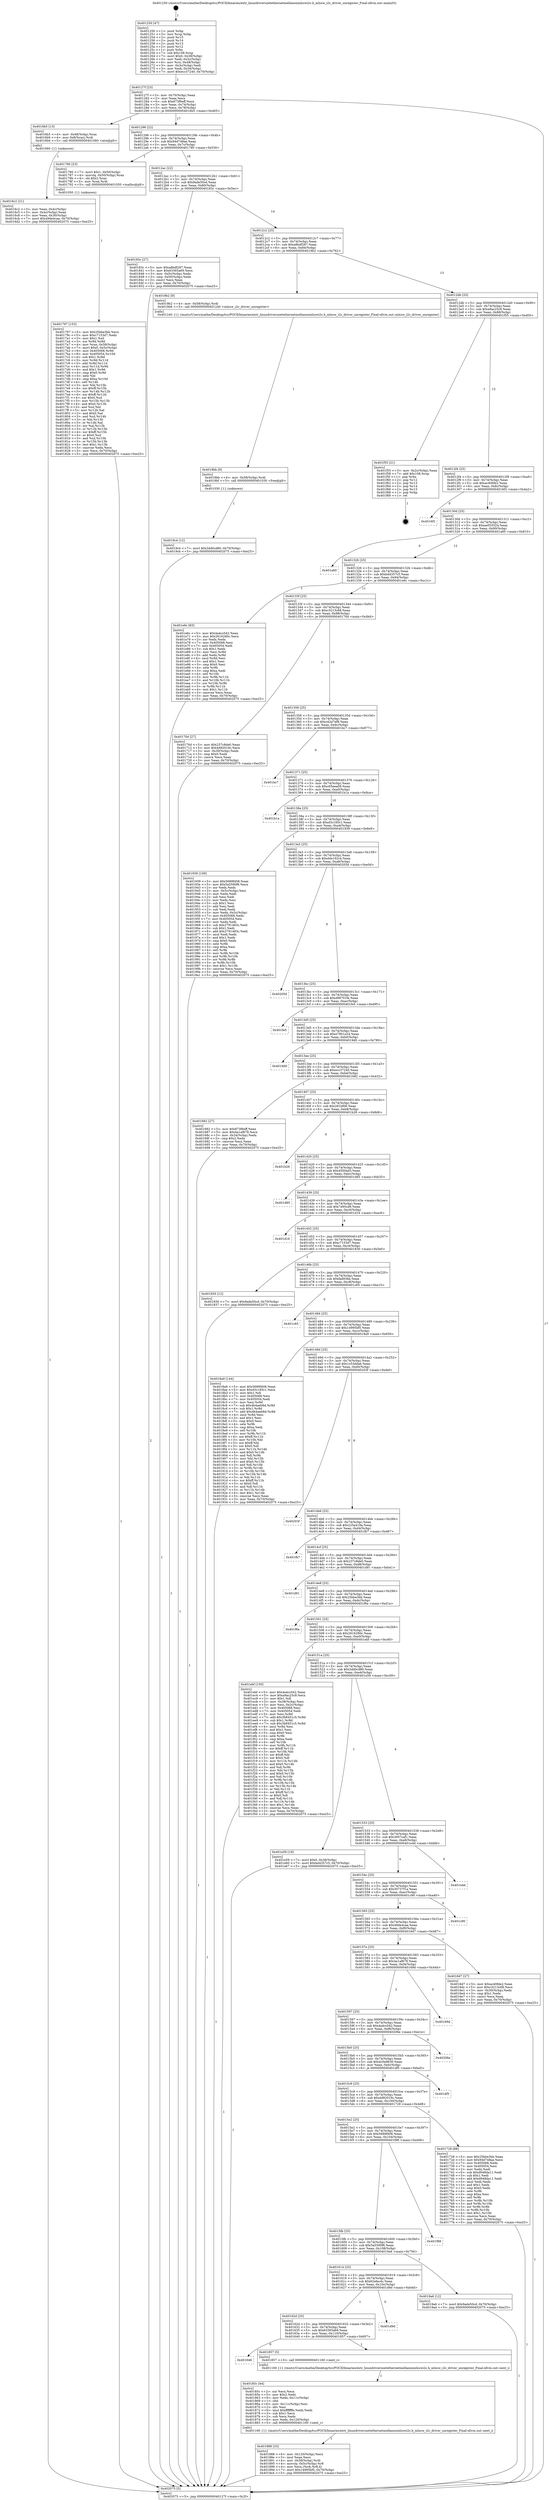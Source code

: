 digraph "0x401250" {
  label = "0x401250 (/mnt/c/Users/mathe/Desktop/tcc/POCII/binaries/extr_linuxdriversnetethernetmellanoxmlxswi2c.h_mlxsw_i2c_driver_unregister_Final-ollvm.out::main(0))"
  labelloc = "t"
  node[shape=record]

  Entry [label="",width=0.3,height=0.3,shape=circle,fillcolor=black,style=filled]
  "0x40127f" [label="{
     0x40127f [23]\l
     | [instrs]\l
     &nbsp;&nbsp;0x40127f \<+3\>: mov -0x70(%rbp),%eax\l
     &nbsp;&nbsp;0x401282 \<+2\>: mov %eax,%ecx\l
     &nbsp;&nbsp;0x401284 \<+6\>: sub $0x873f6eff,%ecx\l
     &nbsp;&nbsp;0x40128a \<+3\>: mov %eax,-0x74(%rbp)\l
     &nbsp;&nbsp;0x40128d \<+3\>: mov %ecx,-0x78(%rbp)\l
     &nbsp;&nbsp;0x401290 \<+6\>: je 00000000004016b5 \<main+0x465\>\l
  }"]
  "0x4016b5" [label="{
     0x4016b5 [13]\l
     | [instrs]\l
     &nbsp;&nbsp;0x4016b5 \<+4\>: mov -0x48(%rbp),%rax\l
     &nbsp;&nbsp;0x4016b9 \<+4\>: mov 0x8(%rax),%rdi\l
     &nbsp;&nbsp;0x4016bd \<+5\>: call 0000000000401060 \<atoi@plt\>\l
     | [calls]\l
     &nbsp;&nbsp;0x401060 \{1\} (unknown)\l
  }"]
  "0x401296" [label="{
     0x401296 [22]\l
     | [instrs]\l
     &nbsp;&nbsp;0x401296 \<+5\>: jmp 000000000040129b \<main+0x4b\>\l
     &nbsp;&nbsp;0x40129b \<+3\>: mov -0x74(%rbp),%eax\l
     &nbsp;&nbsp;0x40129e \<+5\>: sub $0x94d748ae,%eax\l
     &nbsp;&nbsp;0x4012a3 \<+3\>: mov %eax,-0x7c(%rbp)\l
     &nbsp;&nbsp;0x4012a6 \<+6\>: je 0000000000401780 \<main+0x530\>\l
  }"]
  Exit [label="",width=0.3,height=0.3,shape=circle,fillcolor=black,style=filled,peripheries=2]
  "0x401780" [label="{
     0x401780 [23]\l
     | [instrs]\l
     &nbsp;&nbsp;0x401780 \<+7\>: movl $0x1,-0x50(%rbp)\l
     &nbsp;&nbsp;0x401787 \<+4\>: movslq -0x50(%rbp),%rax\l
     &nbsp;&nbsp;0x40178b \<+4\>: shl $0x2,%rax\l
     &nbsp;&nbsp;0x40178f \<+3\>: mov %rax,%rdi\l
     &nbsp;&nbsp;0x401792 \<+5\>: call 0000000000401050 \<malloc@plt\>\l
     | [calls]\l
     &nbsp;&nbsp;0x401050 \{1\} (unknown)\l
  }"]
  "0x4012ac" [label="{
     0x4012ac [22]\l
     | [instrs]\l
     &nbsp;&nbsp;0x4012ac \<+5\>: jmp 00000000004012b1 \<main+0x61\>\l
     &nbsp;&nbsp;0x4012b1 \<+3\>: mov -0x74(%rbp),%eax\l
     &nbsp;&nbsp;0x4012b4 \<+5\>: sub $0x9ade50cd,%eax\l
     &nbsp;&nbsp;0x4012b9 \<+3\>: mov %eax,-0x80(%rbp)\l
     &nbsp;&nbsp;0x4012bc \<+6\>: je 000000000040183c \<main+0x5ec\>\l
  }"]
  "0x4019c4" [label="{
     0x4019c4 [12]\l
     | [instrs]\l
     &nbsp;&nbsp;0x4019c4 \<+7\>: movl $0x2dd0cd80,-0x70(%rbp)\l
     &nbsp;&nbsp;0x4019cb \<+5\>: jmp 0000000000402075 \<main+0xe25\>\l
  }"]
  "0x40183c" [label="{
     0x40183c [27]\l
     | [instrs]\l
     &nbsp;&nbsp;0x40183c \<+5\>: mov $0xa8bdf287,%eax\l
     &nbsp;&nbsp;0x401841 \<+5\>: mov $0x63365a69,%ecx\l
     &nbsp;&nbsp;0x401846 \<+3\>: mov -0x5c(%rbp),%edx\l
     &nbsp;&nbsp;0x401849 \<+3\>: cmp -0x50(%rbp),%edx\l
     &nbsp;&nbsp;0x40184c \<+3\>: cmovl %ecx,%eax\l
     &nbsp;&nbsp;0x40184f \<+3\>: mov %eax,-0x70(%rbp)\l
     &nbsp;&nbsp;0x401852 \<+5\>: jmp 0000000000402075 \<main+0xe25\>\l
  }"]
  "0x4012c2" [label="{
     0x4012c2 [25]\l
     | [instrs]\l
     &nbsp;&nbsp;0x4012c2 \<+5\>: jmp 00000000004012c7 \<main+0x77\>\l
     &nbsp;&nbsp;0x4012c7 \<+3\>: mov -0x74(%rbp),%eax\l
     &nbsp;&nbsp;0x4012ca \<+5\>: sub $0xa8bdf287,%eax\l
     &nbsp;&nbsp;0x4012cf \<+6\>: mov %eax,-0x84(%rbp)\l
     &nbsp;&nbsp;0x4012d5 \<+6\>: je 00000000004019b2 \<main+0x762\>\l
  }"]
  "0x4019bb" [label="{
     0x4019bb [9]\l
     | [instrs]\l
     &nbsp;&nbsp;0x4019bb \<+4\>: mov -0x58(%rbp),%rdi\l
     &nbsp;&nbsp;0x4019bf \<+5\>: call 0000000000401030 \<free@plt\>\l
     | [calls]\l
     &nbsp;&nbsp;0x401030 \{1\} (unknown)\l
  }"]
  "0x4019b2" [label="{
     0x4019b2 [9]\l
     | [instrs]\l
     &nbsp;&nbsp;0x4019b2 \<+4\>: mov -0x58(%rbp),%rdi\l
     &nbsp;&nbsp;0x4019b6 \<+5\>: call 0000000000401240 \<mlxsw_i2c_driver_unregister\>\l
     | [calls]\l
     &nbsp;&nbsp;0x401240 \{1\} (/mnt/c/Users/mathe/Desktop/tcc/POCII/binaries/extr_linuxdriversnetethernetmellanoxmlxswi2c.h_mlxsw_i2c_driver_unregister_Final-ollvm.out::mlxsw_i2c_driver_unregister)\l
  }"]
  "0x4012db" [label="{
     0x4012db [25]\l
     | [instrs]\l
     &nbsp;&nbsp;0x4012db \<+5\>: jmp 00000000004012e0 \<main+0x90\>\l
     &nbsp;&nbsp;0x4012e0 \<+3\>: mov -0x74(%rbp),%eax\l
     &nbsp;&nbsp;0x4012e3 \<+5\>: sub $0xa9ac25c9,%eax\l
     &nbsp;&nbsp;0x4012e8 \<+6\>: mov %eax,-0x88(%rbp)\l
     &nbsp;&nbsp;0x4012ee \<+6\>: je 0000000000401f55 \<main+0xd05\>\l
  }"]
  "0x401888" [label="{
     0x401888 [33]\l
     | [instrs]\l
     &nbsp;&nbsp;0x401888 \<+6\>: mov -0x120(%rbp),%ecx\l
     &nbsp;&nbsp;0x40188e \<+3\>: imul %eax,%ecx\l
     &nbsp;&nbsp;0x401891 \<+4\>: mov -0x58(%rbp),%rdi\l
     &nbsp;&nbsp;0x401895 \<+4\>: movslq -0x5c(%rbp),%r8\l
     &nbsp;&nbsp;0x401899 \<+4\>: mov %ecx,(%rdi,%r8,4)\l
     &nbsp;&nbsp;0x40189d \<+7\>: movl $0x14995bf5,-0x70(%rbp)\l
     &nbsp;&nbsp;0x4018a4 \<+5\>: jmp 0000000000402075 \<main+0xe25\>\l
  }"]
  "0x401f55" [label="{
     0x401f55 [21]\l
     | [instrs]\l
     &nbsp;&nbsp;0x401f55 \<+3\>: mov -0x2c(%rbp),%eax\l
     &nbsp;&nbsp;0x401f58 \<+7\>: add $0x108,%rsp\l
     &nbsp;&nbsp;0x401f5f \<+1\>: pop %rbx\l
     &nbsp;&nbsp;0x401f60 \<+2\>: pop %r12\l
     &nbsp;&nbsp;0x401f62 \<+2\>: pop %r13\l
     &nbsp;&nbsp;0x401f64 \<+2\>: pop %r14\l
     &nbsp;&nbsp;0x401f66 \<+2\>: pop %r15\l
     &nbsp;&nbsp;0x401f68 \<+1\>: pop %rbp\l
     &nbsp;&nbsp;0x401f69 \<+1\>: ret\l
  }"]
  "0x4012f4" [label="{
     0x4012f4 [25]\l
     | [instrs]\l
     &nbsp;&nbsp;0x4012f4 \<+5\>: jmp 00000000004012f9 \<main+0xa9\>\l
     &nbsp;&nbsp;0x4012f9 \<+3\>: mov -0x74(%rbp),%eax\l
     &nbsp;&nbsp;0x4012fc \<+5\>: sub $0xac40fde2,%eax\l
     &nbsp;&nbsp;0x401301 \<+6\>: mov %eax,-0x8c(%rbp)\l
     &nbsp;&nbsp;0x401307 \<+6\>: je 00000000004016f2 \<main+0x4a2\>\l
  }"]
  "0x40185c" [label="{
     0x40185c [44]\l
     | [instrs]\l
     &nbsp;&nbsp;0x40185c \<+2\>: xor %ecx,%ecx\l
     &nbsp;&nbsp;0x40185e \<+5\>: mov $0x2,%edx\l
     &nbsp;&nbsp;0x401863 \<+6\>: mov %edx,-0x11c(%rbp)\l
     &nbsp;&nbsp;0x401869 \<+1\>: cltd\l
     &nbsp;&nbsp;0x40186a \<+6\>: mov -0x11c(%rbp),%esi\l
     &nbsp;&nbsp;0x401870 \<+2\>: idiv %esi\l
     &nbsp;&nbsp;0x401872 \<+6\>: imul $0xfffffffe,%edx,%edx\l
     &nbsp;&nbsp;0x401878 \<+3\>: sub $0x1,%ecx\l
     &nbsp;&nbsp;0x40187b \<+2\>: sub %ecx,%edx\l
     &nbsp;&nbsp;0x40187d \<+6\>: mov %edx,-0x120(%rbp)\l
     &nbsp;&nbsp;0x401883 \<+5\>: call 0000000000401160 \<next_i\>\l
     | [calls]\l
     &nbsp;&nbsp;0x401160 \{1\} (/mnt/c/Users/mathe/Desktop/tcc/POCII/binaries/extr_linuxdriversnetethernetmellanoxmlxswi2c.h_mlxsw_i2c_driver_unregister_Final-ollvm.out::next_i)\l
  }"]
  "0x4016f2" [label="{
     0x4016f2\l
  }", style=dashed]
  "0x40130d" [label="{
     0x40130d [25]\l
     | [instrs]\l
     &nbsp;&nbsp;0x40130d \<+5\>: jmp 0000000000401312 \<main+0xc2\>\l
     &nbsp;&nbsp;0x401312 \<+3\>: mov -0x74(%rbp),%eax\l
     &nbsp;&nbsp;0x401315 \<+5\>: sub $0xae055524,%eax\l
     &nbsp;&nbsp;0x40131a \<+6\>: mov %eax,-0x90(%rbp)\l
     &nbsp;&nbsp;0x401320 \<+6\>: je 0000000000401a60 \<main+0x810\>\l
  }"]
  "0x401646" [label="{
     0x401646\l
  }", style=dashed]
  "0x401a60" [label="{
     0x401a60\l
  }", style=dashed]
  "0x401326" [label="{
     0x401326 [25]\l
     | [instrs]\l
     &nbsp;&nbsp;0x401326 \<+5\>: jmp 000000000040132b \<main+0xdb\>\l
     &nbsp;&nbsp;0x40132b \<+3\>: mov -0x74(%rbp),%eax\l
     &nbsp;&nbsp;0x40132e \<+5\>: sub $0xbd4357c5,%eax\l
     &nbsp;&nbsp;0x401333 \<+6\>: mov %eax,-0x94(%rbp)\l
     &nbsp;&nbsp;0x401339 \<+6\>: je 0000000000401e6c \<main+0xc1c\>\l
  }"]
  "0x401857" [label="{
     0x401857 [5]\l
     | [instrs]\l
     &nbsp;&nbsp;0x401857 \<+5\>: call 0000000000401160 \<next_i\>\l
     | [calls]\l
     &nbsp;&nbsp;0x401160 \{1\} (/mnt/c/Users/mathe/Desktop/tcc/POCII/binaries/extr_linuxdriversnetethernetmellanoxmlxswi2c.h_mlxsw_i2c_driver_unregister_Final-ollvm.out::next_i)\l
  }"]
  "0x401e6c" [label="{
     0x401e6c [83]\l
     | [instrs]\l
     &nbsp;&nbsp;0x401e6c \<+5\>: mov $0x4a4cc042,%eax\l
     &nbsp;&nbsp;0x401e71 \<+5\>: mov $0x2616280c,%ecx\l
     &nbsp;&nbsp;0x401e76 \<+2\>: xor %edx,%edx\l
     &nbsp;&nbsp;0x401e78 \<+7\>: mov 0x405068,%esi\l
     &nbsp;&nbsp;0x401e7f \<+7\>: mov 0x405054,%edi\l
     &nbsp;&nbsp;0x401e86 \<+3\>: sub $0x1,%edx\l
     &nbsp;&nbsp;0x401e89 \<+3\>: mov %esi,%r8d\l
     &nbsp;&nbsp;0x401e8c \<+3\>: add %edx,%r8d\l
     &nbsp;&nbsp;0x401e8f \<+4\>: imul %r8d,%esi\l
     &nbsp;&nbsp;0x401e93 \<+3\>: and $0x1,%esi\l
     &nbsp;&nbsp;0x401e96 \<+3\>: cmp $0x0,%esi\l
     &nbsp;&nbsp;0x401e99 \<+4\>: sete %r9b\l
     &nbsp;&nbsp;0x401e9d \<+3\>: cmp $0xa,%edi\l
     &nbsp;&nbsp;0x401ea0 \<+4\>: setl %r10b\l
     &nbsp;&nbsp;0x401ea4 \<+3\>: mov %r9b,%r11b\l
     &nbsp;&nbsp;0x401ea7 \<+3\>: and %r10b,%r11b\l
     &nbsp;&nbsp;0x401eaa \<+3\>: xor %r10b,%r9b\l
     &nbsp;&nbsp;0x401ead \<+3\>: or %r9b,%r11b\l
     &nbsp;&nbsp;0x401eb0 \<+4\>: test $0x1,%r11b\l
     &nbsp;&nbsp;0x401eb4 \<+3\>: cmovne %ecx,%eax\l
     &nbsp;&nbsp;0x401eb7 \<+3\>: mov %eax,-0x70(%rbp)\l
     &nbsp;&nbsp;0x401eba \<+5\>: jmp 0000000000402075 \<main+0xe25\>\l
  }"]
  "0x40133f" [label="{
     0x40133f [25]\l
     | [instrs]\l
     &nbsp;&nbsp;0x40133f \<+5\>: jmp 0000000000401344 \<main+0xf4\>\l
     &nbsp;&nbsp;0x401344 \<+3\>: mov -0x74(%rbp),%eax\l
     &nbsp;&nbsp;0x401347 \<+5\>: sub $0xc3213c68,%eax\l
     &nbsp;&nbsp;0x40134c \<+6\>: mov %eax,-0x98(%rbp)\l
     &nbsp;&nbsp;0x401352 \<+6\>: je 000000000040170d \<main+0x4bd\>\l
  }"]
  "0x40162d" [label="{
     0x40162d [25]\l
     | [instrs]\l
     &nbsp;&nbsp;0x40162d \<+5\>: jmp 0000000000401632 \<main+0x3e2\>\l
     &nbsp;&nbsp;0x401632 \<+3\>: mov -0x74(%rbp),%eax\l
     &nbsp;&nbsp;0x401635 \<+5\>: sub $0x63365a69,%eax\l
     &nbsp;&nbsp;0x40163a \<+6\>: mov %eax,-0x110(%rbp)\l
     &nbsp;&nbsp;0x401640 \<+6\>: je 0000000000401857 \<main+0x607\>\l
  }"]
  "0x40170d" [label="{
     0x40170d [27]\l
     | [instrs]\l
     &nbsp;&nbsp;0x40170d \<+5\>: mov $0x237c8de0,%eax\l
     &nbsp;&nbsp;0x401712 \<+5\>: mov $0x4d92019c,%ecx\l
     &nbsp;&nbsp;0x401717 \<+3\>: mov -0x30(%rbp),%edx\l
     &nbsp;&nbsp;0x40171a \<+3\>: cmp $0x0,%edx\l
     &nbsp;&nbsp;0x40171d \<+3\>: cmove %ecx,%eax\l
     &nbsp;&nbsp;0x401720 \<+3\>: mov %eax,-0x70(%rbp)\l
     &nbsp;&nbsp;0x401723 \<+5\>: jmp 0000000000402075 \<main+0xe25\>\l
  }"]
  "0x401358" [label="{
     0x401358 [25]\l
     | [instrs]\l
     &nbsp;&nbsp;0x401358 \<+5\>: jmp 000000000040135d \<main+0x10d\>\l
     &nbsp;&nbsp;0x40135d \<+3\>: mov -0x74(%rbp),%eax\l
     &nbsp;&nbsp;0x401360 \<+5\>: sub $0xc42d7ef8,%eax\l
     &nbsp;&nbsp;0x401365 \<+6\>: mov %eax,-0x9c(%rbp)\l
     &nbsp;&nbsp;0x40136b \<+6\>: je 0000000000401bc7 \<main+0x977\>\l
  }"]
  "0x401d9d" [label="{
     0x401d9d\l
  }", style=dashed]
  "0x401bc7" [label="{
     0x401bc7\l
  }", style=dashed]
  "0x401371" [label="{
     0x401371 [25]\l
     | [instrs]\l
     &nbsp;&nbsp;0x401371 \<+5\>: jmp 0000000000401376 \<main+0x126\>\l
     &nbsp;&nbsp;0x401376 \<+3\>: mov -0x74(%rbp),%eax\l
     &nbsp;&nbsp;0x401379 \<+5\>: sub $0xc65eea09,%eax\l
     &nbsp;&nbsp;0x40137e \<+6\>: mov %eax,-0xa0(%rbp)\l
     &nbsp;&nbsp;0x401384 \<+6\>: je 0000000000401b1a \<main+0x8ca\>\l
  }"]
  "0x401614" [label="{
     0x401614 [25]\l
     | [instrs]\l
     &nbsp;&nbsp;0x401614 \<+5\>: jmp 0000000000401619 \<main+0x3c9\>\l
     &nbsp;&nbsp;0x401619 \<+3\>: mov -0x74(%rbp),%eax\l
     &nbsp;&nbsp;0x40161c \<+5\>: sub $0x62efac4c,%eax\l
     &nbsp;&nbsp;0x401621 \<+6\>: mov %eax,-0x10c(%rbp)\l
     &nbsp;&nbsp;0x401627 \<+6\>: je 0000000000401d9d \<main+0xb4d\>\l
  }"]
  "0x401b1a" [label="{
     0x401b1a\l
  }", style=dashed]
  "0x40138a" [label="{
     0x40138a [25]\l
     | [instrs]\l
     &nbsp;&nbsp;0x40138a \<+5\>: jmp 000000000040138f \<main+0x13f\>\l
     &nbsp;&nbsp;0x40138f \<+3\>: mov -0x74(%rbp),%eax\l
     &nbsp;&nbsp;0x401392 \<+5\>: sub $0xd3c185c1,%eax\l
     &nbsp;&nbsp;0x401397 \<+6\>: mov %eax,-0xa4(%rbp)\l
     &nbsp;&nbsp;0x40139d \<+6\>: je 0000000000401939 \<main+0x6e9\>\l
  }"]
  "0x4019a6" [label="{
     0x4019a6 [12]\l
     | [instrs]\l
     &nbsp;&nbsp;0x4019a6 \<+7\>: movl $0x9ade50cd,-0x70(%rbp)\l
     &nbsp;&nbsp;0x4019ad \<+5\>: jmp 0000000000402075 \<main+0xe25\>\l
  }"]
  "0x401939" [label="{
     0x401939 [109]\l
     | [instrs]\l
     &nbsp;&nbsp;0x401939 \<+5\>: mov $0x5689f408,%eax\l
     &nbsp;&nbsp;0x40193e \<+5\>: mov $0x5a5590f6,%ecx\l
     &nbsp;&nbsp;0x401943 \<+2\>: xor %edx,%edx\l
     &nbsp;&nbsp;0x401945 \<+3\>: mov -0x5c(%rbp),%esi\l
     &nbsp;&nbsp;0x401948 \<+2\>: mov %edx,%edi\l
     &nbsp;&nbsp;0x40194a \<+2\>: sub %esi,%edi\l
     &nbsp;&nbsp;0x40194c \<+2\>: mov %edx,%esi\l
     &nbsp;&nbsp;0x40194e \<+3\>: sub $0x1,%esi\l
     &nbsp;&nbsp;0x401951 \<+2\>: add %esi,%edi\l
     &nbsp;&nbsp;0x401953 \<+2\>: sub %edi,%edx\l
     &nbsp;&nbsp;0x401955 \<+3\>: mov %edx,-0x5c(%rbp)\l
     &nbsp;&nbsp;0x401958 \<+7\>: mov 0x405068,%edx\l
     &nbsp;&nbsp;0x40195f \<+7\>: mov 0x405054,%esi\l
     &nbsp;&nbsp;0x401966 \<+2\>: mov %edx,%edi\l
     &nbsp;&nbsp;0x401968 \<+6\>: sub $0x2791483c,%edi\l
     &nbsp;&nbsp;0x40196e \<+3\>: sub $0x1,%edi\l
     &nbsp;&nbsp;0x401971 \<+6\>: add $0x2791483c,%edi\l
     &nbsp;&nbsp;0x401977 \<+3\>: imul %edi,%edx\l
     &nbsp;&nbsp;0x40197a \<+3\>: and $0x1,%edx\l
     &nbsp;&nbsp;0x40197d \<+3\>: cmp $0x0,%edx\l
     &nbsp;&nbsp;0x401980 \<+4\>: sete %r8b\l
     &nbsp;&nbsp;0x401984 \<+3\>: cmp $0xa,%esi\l
     &nbsp;&nbsp;0x401987 \<+4\>: setl %r9b\l
     &nbsp;&nbsp;0x40198b \<+3\>: mov %r8b,%r10b\l
     &nbsp;&nbsp;0x40198e \<+3\>: and %r9b,%r10b\l
     &nbsp;&nbsp;0x401991 \<+3\>: xor %r9b,%r8b\l
     &nbsp;&nbsp;0x401994 \<+3\>: or %r8b,%r10b\l
     &nbsp;&nbsp;0x401997 \<+4\>: test $0x1,%r10b\l
     &nbsp;&nbsp;0x40199b \<+3\>: cmovne %ecx,%eax\l
     &nbsp;&nbsp;0x40199e \<+3\>: mov %eax,-0x70(%rbp)\l
     &nbsp;&nbsp;0x4019a1 \<+5\>: jmp 0000000000402075 \<main+0xe25\>\l
  }"]
  "0x4013a3" [label="{
     0x4013a3 [25]\l
     | [instrs]\l
     &nbsp;&nbsp;0x4013a3 \<+5\>: jmp 00000000004013a8 \<main+0x158\>\l
     &nbsp;&nbsp;0x4013a8 \<+3\>: mov -0x74(%rbp),%eax\l
     &nbsp;&nbsp;0x4013ab \<+5\>: sub $0xd4e192c4,%eax\l
     &nbsp;&nbsp;0x4013b0 \<+6\>: mov %eax,-0xa8(%rbp)\l
     &nbsp;&nbsp;0x4013b6 \<+6\>: je 000000000040205d \<main+0xe0d\>\l
  }"]
  "0x4015fb" [label="{
     0x4015fb [25]\l
     | [instrs]\l
     &nbsp;&nbsp;0x4015fb \<+5\>: jmp 0000000000401600 \<main+0x3b0\>\l
     &nbsp;&nbsp;0x401600 \<+3\>: mov -0x74(%rbp),%eax\l
     &nbsp;&nbsp;0x401603 \<+5\>: sub $0x5a5590f6,%eax\l
     &nbsp;&nbsp;0x401608 \<+6\>: mov %eax,-0x108(%rbp)\l
     &nbsp;&nbsp;0x40160e \<+6\>: je 00000000004019a6 \<main+0x756\>\l
  }"]
  "0x40205d" [label="{
     0x40205d\l
  }", style=dashed]
  "0x4013bc" [label="{
     0x4013bc [25]\l
     | [instrs]\l
     &nbsp;&nbsp;0x4013bc \<+5\>: jmp 00000000004013c1 \<main+0x171\>\l
     &nbsp;&nbsp;0x4013c1 \<+3\>: mov -0x74(%rbp),%eax\l
     &nbsp;&nbsp;0x4013c4 \<+5\>: sub $0xd98701fe,%eax\l
     &nbsp;&nbsp;0x4013c9 \<+6\>: mov %eax,-0xac(%rbp)\l
     &nbsp;&nbsp;0x4013cf \<+6\>: je 0000000000401fe5 \<main+0xd95\>\l
  }"]
  "0x401f98" [label="{
     0x401f98\l
  }", style=dashed]
  "0x401fe5" [label="{
     0x401fe5\l
  }", style=dashed]
  "0x4013d5" [label="{
     0x4013d5 [25]\l
     | [instrs]\l
     &nbsp;&nbsp;0x4013d5 \<+5\>: jmp 00000000004013da \<main+0x18a\>\l
     &nbsp;&nbsp;0x4013da \<+3\>: mov -0x74(%rbp),%eax\l
     &nbsp;&nbsp;0x4013dd \<+5\>: sub $0xe7801e24,%eax\l
     &nbsp;&nbsp;0x4013e2 \<+6\>: mov %eax,-0xb0(%rbp)\l
     &nbsp;&nbsp;0x4013e8 \<+6\>: je 00000000004019d0 \<main+0x780\>\l
  }"]
  "0x401797" [label="{
     0x401797 [153]\l
     | [instrs]\l
     &nbsp;&nbsp;0x401797 \<+5\>: mov $0x25bbe3bb,%ecx\l
     &nbsp;&nbsp;0x40179c \<+5\>: mov $0xc7153d7,%edx\l
     &nbsp;&nbsp;0x4017a1 \<+3\>: mov $0x1,%sil\l
     &nbsp;&nbsp;0x4017a4 \<+3\>: xor %r8d,%r8d\l
     &nbsp;&nbsp;0x4017a7 \<+4\>: mov %rax,-0x58(%rbp)\l
     &nbsp;&nbsp;0x4017ab \<+7\>: movl $0x0,-0x5c(%rbp)\l
     &nbsp;&nbsp;0x4017b2 \<+8\>: mov 0x405068,%r9d\l
     &nbsp;&nbsp;0x4017ba \<+8\>: mov 0x405054,%r10d\l
     &nbsp;&nbsp;0x4017c2 \<+4\>: sub $0x1,%r8d\l
     &nbsp;&nbsp;0x4017c6 \<+3\>: mov %r9d,%r11d\l
     &nbsp;&nbsp;0x4017c9 \<+3\>: add %r8d,%r11d\l
     &nbsp;&nbsp;0x4017cc \<+4\>: imul %r11d,%r9d\l
     &nbsp;&nbsp;0x4017d0 \<+4\>: and $0x1,%r9d\l
     &nbsp;&nbsp;0x4017d4 \<+4\>: cmp $0x0,%r9d\l
     &nbsp;&nbsp;0x4017d8 \<+3\>: sete %bl\l
     &nbsp;&nbsp;0x4017db \<+4\>: cmp $0xa,%r10d\l
     &nbsp;&nbsp;0x4017df \<+4\>: setl %r14b\l
     &nbsp;&nbsp;0x4017e3 \<+3\>: mov %bl,%r15b\l
     &nbsp;&nbsp;0x4017e6 \<+4\>: xor $0xff,%r15b\l
     &nbsp;&nbsp;0x4017ea \<+3\>: mov %r14b,%r12b\l
     &nbsp;&nbsp;0x4017ed \<+4\>: xor $0xff,%r12b\l
     &nbsp;&nbsp;0x4017f1 \<+4\>: xor $0x0,%sil\l
     &nbsp;&nbsp;0x4017f5 \<+3\>: mov %r15b,%r13b\l
     &nbsp;&nbsp;0x4017f8 \<+4\>: and $0x0,%r13b\l
     &nbsp;&nbsp;0x4017fc \<+3\>: and %sil,%bl\l
     &nbsp;&nbsp;0x4017ff \<+3\>: mov %r12b,%al\l
     &nbsp;&nbsp;0x401802 \<+2\>: and $0x0,%al\l
     &nbsp;&nbsp;0x401804 \<+3\>: and %sil,%r14b\l
     &nbsp;&nbsp;0x401807 \<+3\>: or %bl,%r13b\l
     &nbsp;&nbsp;0x40180a \<+3\>: or %r14b,%al\l
     &nbsp;&nbsp;0x40180d \<+3\>: xor %al,%r13b\l
     &nbsp;&nbsp;0x401810 \<+3\>: or %r12b,%r15b\l
     &nbsp;&nbsp;0x401813 \<+4\>: xor $0xff,%r15b\l
     &nbsp;&nbsp;0x401817 \<+4\>: or $0x0,%sil\l
     &nbsp;&nbsp;0x40181b \<+3\>: and %sil,%r15b\l
     &nbsp;&nbsp;0x40181e \<+3\>: or %r15b,%r13b\l
     &nbsp;&nbsp;0x401821 \<+4\>: test $0x1,%r13b\l
     &nbsp;&nbsp;0x401825 \<+3\>: cmovne %edx,%ecx\l
     &nbsp;&nbsp;0x401828 \<+3\>: mov %ecx,-0x70(%rbp)\l
     &nbsp;&nbsp;0x40182b \<+5\>: jmp 0000000000402075 \<main+0xe25\>\l
  }"]
  "0x4019d0" [label="{
     0x4019d0\l
  }", style=dashed]
  "0x4013ee" [label="{
     0x4013ee [25]\l
     | [instrs]\l
     &nbsp;&nbsp;0x4013ee \<+5\>: jmp 00000000004013f3 \<main+0x1a3\>\l
     &nbsp;&nbsp;0x4013f3 \<+3\>: mov -0x74(%rbp),%eax\l
     &nbsp;&nbsp;0x4013f6 \<+5\>: sub $0xecc37240,%eax\l
     &nbsp;&nbsp;0x4013fb \<+6\>: mov %eax,-0xb4(%rbp)\l
     &nbsp;&nbsp;0x401401 \<+6\>: je 0000000000401682 \<main+0x432\>\l
  }"]
  "0x4015e2" [label="{
     0x4015e2 [25]\l
     | [instrs]\l
     &nbsp;&nbsp;0x4015e2 \<+5\>: jmp 00000000004015e7 \<main+0x397\>\l
     &nbsp;&nbsp;0x4015e7 \<+3\>: mov -0x74(%rbp),%eax\l
     &nbsp;&nbsp;0x4015ea \<+5\>: sub $0x5689f408,%eax\l
     &nbsp;&nbsp;0x4015ef \<+6\>: mov %eax,-0x104(%rbp)\l
     &nbsp;&nbsp;0x4015f5 \<+6\>: je 0000000000401f98 \<main+0xd48\>\l
  }"]
  "0x401682" [label="{
     0x401682 [27]\l
     | [instrs]\l
     &nbsp;&nbsp;0x401682 \<+5\>: mov $0x873f6eff,%eax\l
     &nbsp;&nbsp;0x401687 \<+5\>: mov $0x4a1af678,%ecx\l
     &nbsp;&nbsp;0x40168c \<+3\>: mov -0x34(%rbp),%edx\l
     &nbsp;&nbsp;0x40168f \<+3\>: cmp $0x2,%edx\l
     &nbsp;&nbsp;0x401692 \<+3\>: cmovne %ecx,%eax\l
     &nbsp;&nbsp;0x401695 \<+3\>: mov %eax,-0x70(%rbp)\l
     &nbsp;&nbsp;0x401698 \<+5\>: jmp 0000000000402075 \<main+0xe25\>\l
  }"]
  "0x401407" [label="{
     0x401407 [25]\l
     | [instrs]\l
     &nbsp;&nbsp;0x401407 \<+5\>: jmp 000000000040140c \<main+0x1bc\>\l
     &nbsp;&nbsp;0x40140c \<+3\>: mov -0x74(%rbp),%eax\l
     &nbsp;&nbsp;0x40140f \<+5\>: sub $0x281bf06,%eax\l
     &nbsp;&nbsp;0x401414 \<+6\>: mov %eax,-0xb8(%rbp)\l
     &nbsp;&nbsp;0x40141a \<+6\>: je 0000000000401b26 \<main+0x8d6\>\l
  }"]
  "0x402075" [label="{
     0x402075 [5]\l
     | [instrs]\l
     &nbsp;&nbsp;0x402075 \<+5\>: jmp 000000000040127f \<main+0x2f\>\l
  }"]
  "0x401250" [label="{
     0x401250 [47]\l
     | [instrs]\l
     &nbsp;&nbsp;0x401250 \<+1\>: push %rbp\l
     &nbsp;&nbsp;0x401251 \<+3\>: mov %rsp,%rbp\l
     &nbsp;&nbsp;0x401254 \<+2\>: push %r15\l
     &nbsp;&nbsp;0x401256 \<+2\>: push %r14\l
     &nbsp;&nbsp;0x401258 \<+2\>: push %r13\l
     &nbsp;&nbsp;0x40125a \<+2\>: push %r12\l
     &nbsp;&nbsp;0x40125c \<+1\>: push %rbx\l
     &nbsp;&nbsp;0x40125d \<+7\>: sub $0x108,%rsp\l
     &nbsp;&nbsp;0x401264 \<+7\>: movl $0x0,-0x38(%rbp)\l
     &nbsp;&nbsp;0x40126b \<+3\>: mov %edi,-0x3c(%rbp)\l
     &nbsp;&nbsp;0x40126e \<+4\>: mov %rsi,-0x48(%rbp)\l
     &nbsp;&nbsp;0x401272 \<+3\>: mov -0x3c(%rbp),%edi\l
     &nbsp;&nbsp;0x401275 \<+3\>: mov %edi,-0x34(%rbp)\l
     &nbsp;&nbsp;0x401278 \<+7\>: movl $0xecc37240,-0x70(%rbp)\l
  }"]
  "0x4016c2" [label="{
     0x4016c2 [21]\l
     | [instrs]\l
     &nbsp;&nbsp;0x4016c2 \<+3\>: mov %eax,-0x4c(%rbp)\l
     &nbsp;&nbsp;0x4016c5 \<+3\>: mov -0x4c(%rbp),%eax\l
     &nbsp;&nbsp;0x4016c8 \<+3\>: mov %eax,-0x30(%rbp)\l
     &nbsp;&nbsp;0x4016cb \<+7\>: movl $0x49de4caa,-0x70(%rbp)\l
     &nbsp;&nbsp;0x4016d2 \<+5\>: jmp 0000000000402075 \<main+0xe25\>\l
  }"]
  "0x401728" [label="{
     0x401728 [88]\l
     | [instrs]\l
     &nbsp;&nbsp;0x401728 \<+5\>: mov $0x25bbe3bb,%eax\l
     &nbsp;&nbsp;0x40172d \<+5\>: mov $0x94d748ae,%ecx\l
     &nbsp;&nbsp;0x401732 \<+7\>: mov 0x405068,%edx\l
     &nbsp;&nbsp;0x401739 \<+7\>: mov 0x405054,%esi\l
     &nbsp;&nbsp;0x401740 \<+2\>: mov %edx,%edi\l
     &nbsp;&nbsp;0x401742 \<+6\>: sub $0xd948da11,%edi\l
     &nbsp;&nbsp;0x401748 \<+3\>: sub $0x1,%edi\l
     &nbsp;&nbsp;0x40174b \<+6\>: add $0xd948da11,%edi\l
     &nbsp;&nbsp;0x401751 \<+3\>: imul %edi,%edx\l
     &nbsp;&nbsp;0x401754 \<+3\>: and $0x1,%edx\l
     &nbsp;&nbsp;0x401757 \<+3\>: cmp $0x0,%edx\l
     &nbsp;&nbsp;0x40175a \<+4\>: sete %r8b\l
     &nbsp;&nbsp;0x40175e \<+3\>: cmp $0xa,%esi\l
     &nbsp;&nbsp;0x401761 \<+4\>: setl %r9b\l
     &nbsp;&nbsp;0x401765 \<+3\>: mov %r8b,%r10b\l
     &nbsp;&nbsp;0x401768 \<+3\>: and %r9b,%r10b\l
     &nbsp;&nbsp;0x40176b \<+3\>: xor %r9b,%r8b\l
     &nbsp;&nbsp;0x40176e \<+3\>: or %r8b,%r10b\l
     &nbsp;&nbsp;0x401771 \<+4\>: test $0x1,%r10b\l
     &nbsp;&nbsp;0x401775 \<+3\>: cmovne %ecx,%eax\l
     &nbsp;&nbsp;0x401778 \<+3\>: mov %eax,-0x70(%rbp)\l
     &nbsp;&nbsp;0x40177b \<+5\>: jmp 0000000000402075 \<main+0xe25\>\l
  }"]
  "0x401b26" [label="{
     0x401b26\l
  }", style=dashed]
  "0x401420" [label="{
     0x401420 [25]\l
     | [instrs]\l
     &nbsp;&nbsp;0x401420 \<+5\>: jmp 0000000000401425 \<main+0x1d5\>\l
     &nbsp;&nbsp;0x401425 \<+3\>: mov -0x74(%rbp),%eax\l
     &nbsp;&nbsp;0x401428 \<+5\>: sub $0x4500ad3,%eax\l
     &nbsp;&nbsp;0x40142d \<+6\>: mov %eax,-0xbc(%rbp)\l
     &nbsp;&nbsp;0x401433 \<+6\>: je 0000000000401d85 \<main+0xb35\>\l
  }"]
  "0x4015c9" [label="{
     0x4015c9 [25]\l
     | [instrs]\l
     &nbsp;&nbsp;0x4015c9 \<+5\>: jmp 00000000004015ce \<main+0x37e\>\l
     &nbsp;&nbsp;0x4015ce \<+3\>: mov -0x74(%rbp),%eax\l
     &nbsp;&nbsp;0x4015d1 \<+5\>: sub $0x4d92019c,%eax\l
     &nbsp;&nbsp;0x4015d6 \<+6\>: mov %eax,-0x100(%rbp)\l
     &nbsp;&nbsp;0x4015dc \<+6\>: je 0000000000401728 \<main+0x4d8\>\l
  }"]
  "0x401d85" [label="{
     0x401d85\l
  }", style=dashed]
  "0x401439" [label="{
     0x401439 [25]\l
     | [instrs]\l
     &nbsp;&nbsp;0x401439 \<+5\>: jmp 000000000040143e \<main+0x1ee\>\l
     &nbsp;&nbsp;0x40143e \<+3\>: mov -0x74(%rbp),%eax\l
     &nbsp;&nbsp;0x401441 \<+5\>: sub $0x7e95cd9,%eax\l
     &nbsp;&nbsp;0x401446 \<+6\>: mov %eax,-0xc0(%rbp)\l
     &nbsp;&nbsp;0x40144c \<+6\>: je 0000000000401d16 \<main+0xac6\>\l
  }"]
  "0x401df5" [label="{
     0x401df5\l
  }", style=dashed]
  "0x401d16" [label="{
     0x401d16\l
  }", style=dashed]
  "0x401452" [label="{
     0x401452 [25]\l
     | [instrs]\l
     &nbsp;&nbsp;0x401452 \<+5\>: jmp 0000000000401457 \<main+0x207\>\l
     &nbsp;&nbsp;0x401457 \<+3\>: mov -0x74(%rbp),%eax\l
     &nbsp;&nbsp;0x40145a \<+5\>: sub $0xc7153d7,%eax\l
     &nbsp;&nbsp;0x40145f \<+6\>: mov %eax,-0xc4(%rbp)\l
     &nbsp;&nbsp;0x401465 \<+6\>: je 0000000000401830 \<main+0x5e0\>\l
  }"]
  "0x4015b0" [label="{
     0x4015b0 [25]\l
     | [instrs]\l
     &nbsp;&nbsp;0x4015b0 \<+5\>: jmp 00000000004015b5 \<main+0x365\>\l
     &nbsp;&nbsp;0x4015b5 \<+3\>: mov -0x74(%rbp),%eax\l
     &nbsp;&nbsp;0x4015b8 \<+5\>: sub $0x4c0a9630,%eax\l
     &nbsp;&nbsp;0x4015bd \<+6\>: mov %eax,-0xfc(%rbp)\l
     &nbsp;&nbsp;0x4015c3 \<+6\>: je 0000000000401df5 \<main+0xba5\>\l
  }"]
  "0x401830" [label="{
     0x401830 [12]\l
     | [instrs]\l
     &nbsp;&nbsp;0x401830 \<+7\>: movl $0x9ade50cd,-0x70(%rbp)\l
     &nbsp;&nbsp;0x401837 \<+5\>: jmp 0000000000402075 \<main+0xe25\>\l
  }"]
  "0x40146b" [label="{
     0x40146b [25]\l
     | [instrs]\l
     &nbsp;&nbsp;0x40146b \<+5\>: jmp 0000000000401470 \<main+0x220\>\l
     &nbsp;&nbsp;0x401470 \<+3\>: mov -0x74(%rbp),%eax\l
     &nbsp;&nbsp;0x401473 \<+5\>: sub $0xfad938a,%eax\l
     &nbsp;&nbsp;0x401478 \<+6\>: mov %eax,-0xc8(%rbp)\l
     &nbsp;&nbsp;0x40147e \<+6\>: je 0000000000401c65 \<main+0xa15\>\l
  }"]
  "0x40206e" [label="{
     0x40206e\l
  }", style=dashed]
  "0x401c65" [label="{
     0x401c65\l
  }", style=dashed]
  "0x401484" [label="{
     0x401484 [25]\l
     | [instrs]\l
     &nbsp;&nbsp;0x401484 \<+5\>: jmp 0000000000401489 \<main+0x239\>\l
     &nbsp;&nbsp;0x401489 \<+3\>: mov -0x74(%rbp),%eax\l
     &nbsp;&nbsp;0x40148c \<+5\>: sub $0x14995bf5,%eax\l
     &nbsp;&nbsp;0x401491 \<+6\>: mov %eax,-0xcc(%rbp)\l
     &nbsp;&nbsp;0x401497 \<+6\>: je 00000000004018a9 \<main+0x659\>\l
  }"]
  "0x401597" [label="{
     0x401597 [25]\l
     | [instrs]\l
     &nbsp;&nbsp;0x401597 \<+5\>: jmp 000000000040159c \<main+0x34c\>\l
     &nbsp;&nbsp;0x40159c \<+3\>: mov -0x74(%rbp),%eax\l
     &nbsp;&nbsp;0x40159f \<+5\>: sub $0x4a4cc042,%eax\l
     &nbsp;&nbsp;0x4015a4 \<+6\>: mov %eax,-0xf8(%rbp)\l
     &nbsp;&nbsp;0x4015aa \<+6\>: je 000000000040206e \<main+0xe1e\>\l
  }"]
  "0x4018a9" [label="{
     0x4018a9 [144]\l
     | [instrs]\l
     &nbsp;&nbsp;0x4018a9 \<+5\>: mov $0x5689f408,%eax\l
     &nbsp;&nbsp;0x4018ae \<+5\>: mov $0xd3c185c1,%ecx\l
     &nbsp;&nbsp;0x4018b3 \<+2\>: mov $0x1,%dl\l
     &nbsp;&nbsp;0x4018b5 \<+7\>: mov 0x405068,%esi\l
     &nbsp;&nbsp;0x4018bc \<+7\>: mov 0x405054,%edi\l
     &nbsp;&nbsp;0x4018c3 \<+3\>: mov %esi,%r8d\l
     &nbsp;&nbsp;0x4018c6 \<+7\>: sub $0x4b4aeb8d,%r8d\l
     &nbsp;&nbsp;0x4018cd \<+4\>: sub $0x1,%r8d\l
     &nbsp;&nbsp;0x4018d1 \<+7\>: add $0x4b4aeb8d,%r8d\l
     &nbsp;&nbsp;0x4018d8 \<+4\>: imul %r8d,%esi\l
     &nbsp;&nbsp;0x4018dc \<+3\>: and $0x1,%esi\l
     &nbsp;&nbsp;0x4018df \<+3\>: cmp $0x0,%esi\l
     &nbsp;&nbsp;0x4018e2 \<+4\>: sete %r9b\l
     &nbsp;&nbsp;0x4018e6 \<+3\>: cmp $0xa,%edi\l
     &nbsp;&nbsp;0x4018e9 \<+4\>: setl %r10b\l
     &nbsp;&nbsp;0x4018ed \<+3\>: mov %r9b,%r11b\l
     &nbsp;&nbsp;0x4018f0 \<+4\>: xor $0xff,%r11b\l
     &nbsp;&nbsp;0x4018f4 \<+3\>: mov %r10b,%bl\l
     &nbsp;&nbsp;0x4018f7 \<+3\>: xor $0xff,%bl\l
     &nbsp;&nbsp;0x4018fa \<+3\>: xor $0x0,%dl\l
     &nbsp;&nbsp;0x4018fd \<+3\>: mov %r11b,%r14b\l
     &nbsp;&nbsp;0x401900 \<+4\>: and $0x0,%r14b\l
     &nbsp;&nbsp;0x401904 \<+3\>: and %dl,%r9b\l
     &nbsp;&nbsp;0x401907 \<+3\>: mov %bl,%r15b\l
     &nbsp;&nbsp;0x40190a \<+4\>: and $0x0,%r15b\l
     &nbsp;&nbsp;0x40190e \<+3\>: and %dl,%r10b\l
     &nbsp;&nbsp;0x401911 \<+3\>: or %r9b,%r14b\l
     &nbsp;&nbsp;0x401914 \<+3\>: or %r10b,%r15b\l
     &nbsp;&nbsp;0x401917 \<+3\>: xor %r15b,%r14b\l
     &nbsp;&nbsp;0x40191a \<+3\>: or %bl,%r11b\l
     &nbsp;&nbsp;0x40191d \<+4\>: xor $0xff,%r11b\l
     &nbsp;&nbsp;0x401921 \<+3\>: or $0x0,%dl\l
     &nbsp;&nbsp;0x401924 \<+3\>: and %dl,%r11b\l
     &nbsp;&nbsp;0x401927 \<+3\>: or %r11b,%r14b\l
     &nbsp;&nbsp;0x40192a \<+4\>: test $0x1,%r14b\l
     &nbsp;&nbsp;0x40192e \<+3\>: cmovne %ecx,%eax\l
     &nbsp;&nbsp;0x401931 \<+3\>: mov %eax,-0x70(%rbp)\l
     &nbsp;&nbsp;0x401934 \<+5\>: jmp 0000000000402075 \<main+0xe25\>\l
  }"]
  "0x40149d" [label="{
     0x40149d [25]\l
     | [instrs]\l
     &nbsp;&nbsp;0x40149d \<+5\>: jmp 00000000004014a2 \<main+0x252\>\l
     &nbsp;&nbsp;0x4014a2 \<+3\>: mov -0x74(%rbp),%eax\l
     &nbsp;&nbsp;0x4014a5 \<+5\>: sub $0x1c53ddab,%eax\l
     &nbsp;&nbsp;0x4014aa \<+6\>: mov %eax,-0xd0(%rbp)\l
     &nbsp;&nbsp;0x4014b0 \<+6\>: je 000000000040203f \<main+0xdef\>\l
  }"]
  "0x40169d" [label="{
     0x40169d\l
  }", style=dashed]
  "0x40203f" [label="{
     0x40203f\l
  }", style=dashed]
  "0x4014b6" [label="{
     0x4014b6 [25]\l
     | [instrs]\l
     &nbsp;&nbsp;0x4014b6 \<+5\>: jmp 00000000004014bb \<main+0x26b\>\l
     &nbsp;&nbsp;0x4014bb \<+3\>: mov -0x74(%rbp),%eax\l
     &nbsp;&nbsp;0x4014be \<+5\>: sub $0x225a419a,%eax\l
     &nbsp;&nbsp;0x4014c3 \<+6\>: mov %eax,-0xd4(%rbp)\l
     &nbsp;&nbsp;0x4014c9 \<+6\>: je 0000000000401fb7 \<main+0xd67\>\l
  }"]
  "0x40157e" [label="{
     0x40157e [25]\l
     | [instrs]\l
     &nbsp;&nbsp;0x40157e \<+5\>: jmp 0000000000401583 \<main+0x333\>\l
     &nbsp;&nbsp;0x401583 \<+3\>: mov -0x74(%rbp),%eax\l
     &nbsp;&nbsp;0x401586 \<+5\>: sub $0x4a1af678,%eax\l
     &nbsp;&nbsp;0x40158b \<+6\>: mov %eax,-0xf4(%rbp)\l
     &nbsp;&nbsp;0x401591 \<+6\>: je 000000000040169d \<main+0x44d\>\l
  }"]
  "0x401fb7" [label="{
     0x401fb7\l
  }", style=dashed]
  "0x4014cf" [label="{
     0x4014cf [25]\l
     | [instrs]\l
     &nbsp;&nbsp;0x4014cf \<+5\>: jmp 00000000004014d4 \<main+0x284\>\l
     &nbsp;&nbsp;0x4014d4 \<+3\>: mov -0x74(%rbp),%eax\l
     &nbsp;&nbsp;0x4014d7 \<+5\>: sub $0x237c8de0,%eax\l
     &nbsp;&nbsp;0x4014dc \<+6\>: mov %eax,-0xd8(%rbp)\l
     &nbsp;&nbsp;0x4014e2 \<+6\>: je 0000000000401d91 \<main+0xb41\>\l
  }"]
  "0x4016d7" [label="{
     0x4016d7 [27]\l
     | [instrs]\l
     &nbsp;&nbsp;0x4016d7 \<+5\>: mov $0xac40fde2,%eax\l
     &nbsp;&nbsp;0x4016dc \<+5\>: mov $0xc3213c68,%ecx\l
     &nbsp;&nbsp;0x4016e1 \<+3\>: mov -0x30(%rbp),%edx\l
     &nbsp;&nbsp;0x4016e4 \<+3\>: cmp $0x1,%edx\l
     &nbsp;&nbsp;0x4016e7 \<+3\>: cmovl %ecx,%eax\l
     &nbsp;&nbsp;0x4016ea \<+3\>: mov %eax,-0x70(%rbp)\l
     &nbsp;&nbsp;0x4016ed \<+5\>: jmp 0000000000402075 \<main+0xe25\>\l
  }"]
  "0x401d91" [label="{
     0x401d91\l
  }", style=dashed]
  "0x4014e8" [label="{
     0x4014e8 [25]\l
     | [instrs]\l
     &nbsp;&nbsp;0x4014e8 \<+5\>: jmp 00000000004014ed \<main+0x29d\>\l
     &nbsp;&nbsp;0x4014ed \<+3\>: mov -0x74(%rbp),%eax\l
     &nbsp;&nbsp;0x4014f0 \<+5\>: sub $0x25bbe3bb,%eax\l
     &nbsp;&nbsp;0x4014f5 \<+6\>: mov %eax,-0xdc(%rbp)\l
     &nbsp;&nbsp;0x4014fb \<+6\>: je 0000000000401f6a \<main+0xd1a\>\l
  }"]
  "0x401565" [label="{
     0x401565 [25]\l
     | [instrs]\l
     &nbsp;&nbsp;0x401565 \<+5\>: jmp 000000000040156a \<main+0x31a\>\l
     &nbsp;&nbsp;0x40156a \<+3\>: mov -0x74(%rbp),%eax\l
     &nbsp;&nbsp;0x40156d \<+5\>: sub $0x49de4caa,%eax\l
     &nbsp;&nbsp;0x401572 \<+6\>: mov %eax,-0xf0(%rbp)\l
     &nbsp;&nbsp;0x401578 \<+6\>: je 00000000004016d7 \<main+0x487\>\l
  }"]
  "0x401f6a" [label="{
     0x401f6a\l
  }", style=dashed]
  "0x401501" [label="{
     0x401501 [25]\l
     | [instrs]\l
     &nbsp;&nbsp;0x401501 \<+5\>: jmp 0000000000401506 \<main+0x2b6\>\l
     &nbsp;&nbsp;0x401506 \<+3\>: mov -0x74(%rbp),%eax\l
     &nbsp;&nbsp;0x401509 \<+5\>: sub $0x2616280c,%eax\l
     &nbsp;&nbsp;0x40150e \<+6\>: mov %eax,-0xe0(%rbp)\l
     &nbsp;&nbsp;0x401514 \<+6\>: je 0000000000401ebf \<main+0xc6f\>\l
  }"]
  "0x401c90" [label="{
     0x401c90\l
  }", style=dashed]
  "0x401ebf" [label="{
     0x401ebf [150]\l
     | [instrs]\l
     &nbsp;&nbsp;0x401ebf \<+5\>: mov $0x4a4cc042,%eax\l
     &nbsp;&nbsp;0x401ec4 \<+5\>: mov $0xa9ac25c9,%ecx\l
     &nbsp;&nbsp;0x401ec9 \<+2\>: mov $0x1,%dl\l
     &nbsp;&nbsp;0x401ecb \<+3\>: mov -0x38(%rbp),%esi\l
     &nbsp;&nbsp;0x401ece \<+3\>: mov %esi,-0x2c(%rbp)\l
     &nbsp;&nbsp;0x401ed1 \<+7\>: mov 0x405068,%esi\l
     &nbsp;&nbsp;0x401ed8 \<+7\>: mov 0x405054,%edi\l
     &nbsp;&nbsp;0x401edf \<+3\>: mov %esi,%r8d\l
     &nbsp;&nbsp;0x401ee2 \<+7\>: add $0x3b8451c5,%r8d\l
     &nbsp;&nbsp;0x401ee9 \<+4\>: sub $0x1,%r8d\l
     &nbsp;&nbsp;0x401eed \<+7\>: sub $0x3b8451c5,%r8d\l
     &nbsp;&nbsp;0x401ef4 \<+4\>: imul %r8d,%esi\l
     &nbsp;&nbsp;0x401ef8 \<+3\>: and $0x1,%esi\l
     &nbsp;&nbsp;0x401efb \<+3\>: cmp $0x0,%esi\l
     &nbsp;&nbsp;0x401efe \<+4\>: sete %r9b\l
     &nbsp;&nbsp;0x401f02 \<+3\>: cmp $0xa,%edi\l
     &nbsp;&nbsp;0x401f05 \<+4\>: setl %r10b\l
     &nbsp;&nbsp;0x401f09 \<+3\>: mov %r9b,%r11b\l
     &nbsp;&nbsp;0x401f0c \<+4\>: xor $0xff,%r11b\l
     &nbsp;&nbsp;0x401f10 \<+3\>: mov %r10b,%bl\l
     &nbsp;&nbsp;0x401f13 \<+3\>: xor $0xff,%bl\l
     &nbsp;&nbsp;0x401f16 \<+3\>: xor $0x0,%dl\l
     &nbsp;&nbsp;0x401f19 \<+3\>: mov %r11b,%r14b\l
     &nbsp;&nbsp;0x401f1c \<+4\>: and $0x0,%r14b\l
     &nbsp;&nbsp;0x401f20 \<+3\>: and %dl,%r9b\l
     &nbsp;&nbsp;0x401f23 \<+3\>: mov %bl,%r15b\l
     &nbsp;&nbsp;0x401f26 \<+4\>: and $0x0,%r15b\l
     &nbsp;&nbsp;0x401f2a \<+3\>: and %dl,%r10b\l
     &nbsp;&nbsp;0x401f2d \<+3\>: or %r9b,%r14b\l
     &nbsp;&nbsp;0x401f30 \<+3\>: or %r10b,%r15b\l
     &nbsp;&nbsp;0x401f33 \<+3\>: xor %r15b,%r14b\l
     &nbsp;&nbsp;0x401f36 \<+3\>: or %bl,%r11b\l
     &nbsp;&nbsp;0x401f39 \<+4\>: xor $0xff,%r11b\l
     &nbsp;&nbsp;0x401f3d \<+3\>: or $0x0,%dl\l
     &nbsp;&nbsp;0x401f40 \<+3\>: and %dl,%r11b\l
     &nbsp;&nbsp;0x401f43 \<+3\>: or %r11b,%r14b\l
     &nbsp;&nbsp;0x401f46 \<+4\>: test $0x1,%r14b\l
     &nbsp;&nbsp;0x401f4a \<+3\>: cmovne %ecx,%eax\l
     &nbsp;&nbsp;0x401f4d \<+3\>: mov %eax,-0x70(%rbp)\l
     &nbsp;&nbsp;0x401f50 \<+5\>: jmp 0000000000402075 \<main+0xe25\>\l
  }"]
  "0x40151a" [label="{
     0x40151a [25]\l
     | [instrs]\l
     &nbsp;&nbsp;0x40151a \<+5\>: jmp 000000000040151f \<main+0x2cf\>\l
     &nbsp;&nbsp;0x40151f \<+3\>: mov -0x74(%rbp),%eax\l
     &nbsp;&nbsp;0x401522 \<+5\>: sub $0x2dd0cd80,%eax\l
     &nbsp;&nbsp;0x401527 \<+6\>: mov %eax,-0xe4(%rbp)\l
     &nbsp;&nbsp;0x40152d \<+6\>: je 0000000000401e59 \<main+0xc09\>\l
  }"]
  "0x40154c" [label="{
     0x40154c [25]\l
     | [instrs]\l
     &nbsp;&nbsp;0x40154c \<+5\>: jmp 0000000000401551 \<main+0x301\>\l
     &nbsp;&nbsp;0x401551 \<+3\>: mov -0x74(%rbp),%eax\l
     &nbsp;&nbsp;0x401554 \<+5\>: sub $0x30737f1a,%eax\l
     &nbsp;&nbsp;0x401559 \<+6\>: mov %eax,-0xec(%rbp)\l
     &nbsp;&nbsp;0x40155f \<+6\>: je 0000000000401c90 \<main+0xa40\>\l
  }"]
  "0x401e59" [label="{
     0x401e59 [19]\l
     | [instrs]\l
     &nbsp;&nbsp;0x401e59 \<+7\>: movl $0x0,-0x38(%rbp)\l
     &nbsp;&nbsp;0x401e60 \<+7\>: movl $0xbd4357c5,-0x70(%rbp)\l
     &nbsp;&nbsp;0x401e67 \<+5\>: jmp 0000000000402075 \<main+0xe25\>\l
  }"]
  "0x401533" [label="{
     0x401533 [25]\l
     | [instrs]\l
     &nbsp;&nbsp;0x401533 \<+5\>: jmp 0000000000401538 \<main+0x2e8\>\l
     &nbsp;&nbsp;0x401538 \<+3\>: mov -0x74(%rbp),%eax\l
     &nbsp;&nbsp;0x40153b \<+5\>: sub $0x3007caf1,%eax\l
     &nbsp;&nbsp;0x401540 \<+6\>: mov %eax,-0xe8(%rbp)\l
     &nbsp;&nbsp;0x401546 \<+6\>: je 0000000000401e4d \<main+0xbfd\>\l
  }"]
  "0x401e4d" [label="{
     0x401e4d\l
  }", style=dashed]
  Entry -> "0x401250" [label=" 1"]
  "0x40127f" -> "0x4016b5" [label=" 1"]
  "0x40127f" -> "0x401296" [label=" 17"]
  "0x401f55" -> Exit [label=" 1"]
  "0x401296" -> "0x401780" [label=" 1"]
  "0x401296" -> "0x4012ac" [label=" 16"]
  "0x401ebf" -> "0x402075" [label=" 1"]
  "0x4012ac" -> "0x40183c" [label=" 2"]
  "0x4012ac" -> "0x4012c2" [label=" 14"]
  "0x401e6c" -> "0x402075" [label=" 1"]
  "0x4012c2" -> "0x4019b2" [label=" 1"]
  "0x4012c2" -> "0x4012db" [label=" 13"]
  "0x401e59" -> "0x402075" [label=" 1"]
  "0x4012db" -> "0x401f55" [label=" 1"]
  "0x4012db" -> "0x4012f4" [label=" 12"]
  "0x4019c4" -> "0x402075" [label=" 1"]
  "0x4012f4" -> "0x4016f2" [label=" 0"]
  "0x4012f4" -> "0x40130d" [label=" 12"]
  "0x4019bb" -> "0x4019c4" [label=" 1"]
  "0x40130d" -> "0x401a60" [label=" 0"]
  "0x40130d" -> "0x401326" [label=" 12"]
  "0x4019b2" -> "0x4019bb" [label=" 1"]
  "0x401326" -> "0x401e6c" [label=" 1"]
  "0x401326" -> "0x40133f" [label=" 11"]
  "0x4019a6" -> "0x402075" [label=" 1"]
  "0x40133f" -> "0x40170d" [label=" 1"]
  "0x40133f" -> "0x401358" [label=" 10"]
  "0x4018a9" -> "0x402075" [label=" 1"]
  "0x401358" -> "0x401bc7" [label=" 0"]
  "0x401358" -> "0x401371" [label=" 10"]
  "0x401888" -> "0x402075" [label=" 1"]
  "0x401371" -> "0x401b1a" [label=" 0"]
  "0x401371" -> "0x40138a" [label=" 10"]
  "0x401857" -> "0x40185c" [label=" 1"]
  "0x40138a" -> "0x401939" [label=" 1"]
  "0x40138a" -> "0x4013a3" [label=" 9"]
  "0x40162d" -> "0x401646" [label=" 0"]
  "0x4013a3" -> "0x40205d" [label=" 0"]
  "0x4013a3" -> "0x4013bc" [label=" 9"]
  "0x401939" -> "0x402075" [label=" 1"]
  "0x4013bc" -> "0x401fe5" [label=" 0"]
  "0x4013bc" -> "0x4013d5" [label=" 9"]
  "0x401614" -> "0x40162d" [label=" 1"]
  "0x4013d5" -> "0x4019d0" [label=" 0"]
  "0x4013d5" -> "0x4013ee" [label=" 9"]
  "0x40185c" -> "0x401888" [label=" 1"]
  "0x4013ee" -> "0x401682" [label=" 1"]
  "0x4013ee" -> "0x401407" [label=" 8"]
  "0x401682" -> "0x402075" [label=" 1"]
  "0x401250" -> "0x40127f" [label=" 1"]
  "0x402075" -> "0x40127f" [label=" 17"]
  "0x4016b5" -> "0x4016c2" [label=" 1"]
  "0x4016c2" -> "0x402075" [label=" 1"]
  "0x4015fb" -> "0x401614" [label=" 1"]
  "0x401407" -> "0x401b26" [label=" 0"]
  "0x401407" -> "0x401420" [label=" 8"]
  "0x4015fb" -> "0x4019a6" [label=" 1"]
  "0x401420" -> "0x401d85" [label=" 0"]
  "0x401420" -> "0x401439" [label=" 8"]
  "0x4015e2" -> "0x4015fb" [label=" 2"]
  "0x401439" -> "0x401d16" [label=" 0"]
  "0x401439" -> "0x401452" [label=" 8"]
  "0x4015e2" -> "0x401f98" [label=" 0"]
  "0x401452" -> "0x401830" [label=" 1"]
  "0x401452" -> "0x40146b" [label=" 7"]
  "0x40183c" -> "0x402075" [label=" 2"]
  "0x40146b" -> "0x401c65" [label=" 0"]
  "0x40146b" -> "0x401484" [label=" 7"]
  "0x401830" -> "0x402075" [label=" 1"]
  "0x401484" -> "0x4018a9" [label=" 1"]
  "0x401484" -> "0x40149d" [label=" 6"]
  "0x401780" -> "0x401797" [label=" 1"]
  "0x40149d" -> "0x40203f" [label=" 0"]
  "0x40149d" -> "0x4014b6" [label=" 6"]
  "0x401728" -> "0x402075" [label=" 1"]
  "0x4014b6" -> "0x401fb7" [label=" 0"]
  "0x4014b6" -> "0x4014cf" [label=" 6"]
  "0x4015c9" -> "0x401728" [label=" 1"]
  "0x4014cf" -> "0x401d91" [label=" 0"]
  "0x4014cf" -> "0x4014e8" [label=" 6"]
  "0x40162d" -> "0x401857" [label=" 1"]
  "0x4014e8" -> "0x401f6a" [label=" 0"]
  "0x4014e8" -> "0x401501" [label=" 6"]
  "0x4015b0" -> "0x401df5" [label=" 0"]
  "0x401501" -> "0x401ebf" [label=" 1"]
  "0x401501" -> "0x40151a" [label=" 5"]
  "0x401614" -> "0x401d9d" [label=" 0"]
  "0x40151a" -> "0x401e59" [label=" 1"]
  "0x40151a" -> "0x401533" [label=" 4"]
  "0x401597" -> "0x40206e" [label=" 0"]
  "0x401533" -> "0x401e4d" [label=" 0"]
  "0x401533" -> "0x40154c" [label=" 4"]
  "0x401597" -> "0x4015b0" [label=" 3"]
  "0x40154c" -> "0x401c90" [label=" 0"]
  "0x40154c" -> "0x401565" [label=" 4"]
  "0x4015b0" -> "0x4015c9" [label=" 3"]
  "0x401565" -> "0x4016d7" [label=" 1"]
  "0x401565" -> "0x40157e" [label=" 3"]
  "0x4016d7" -> "0x402075" [label=" 1"]
  "0x40170d" -> "0x402075" [label=" 1"]
  "0x4015c9" -> "0x4015e2" [label=" 2"]
  "0x40157e" -> "0x40169d" [label=" 0"]
  "0x40157e" -> "0x401597" [label=" 3"]
  "0x401797" -> "0x402075" [label=" 1"]
}
